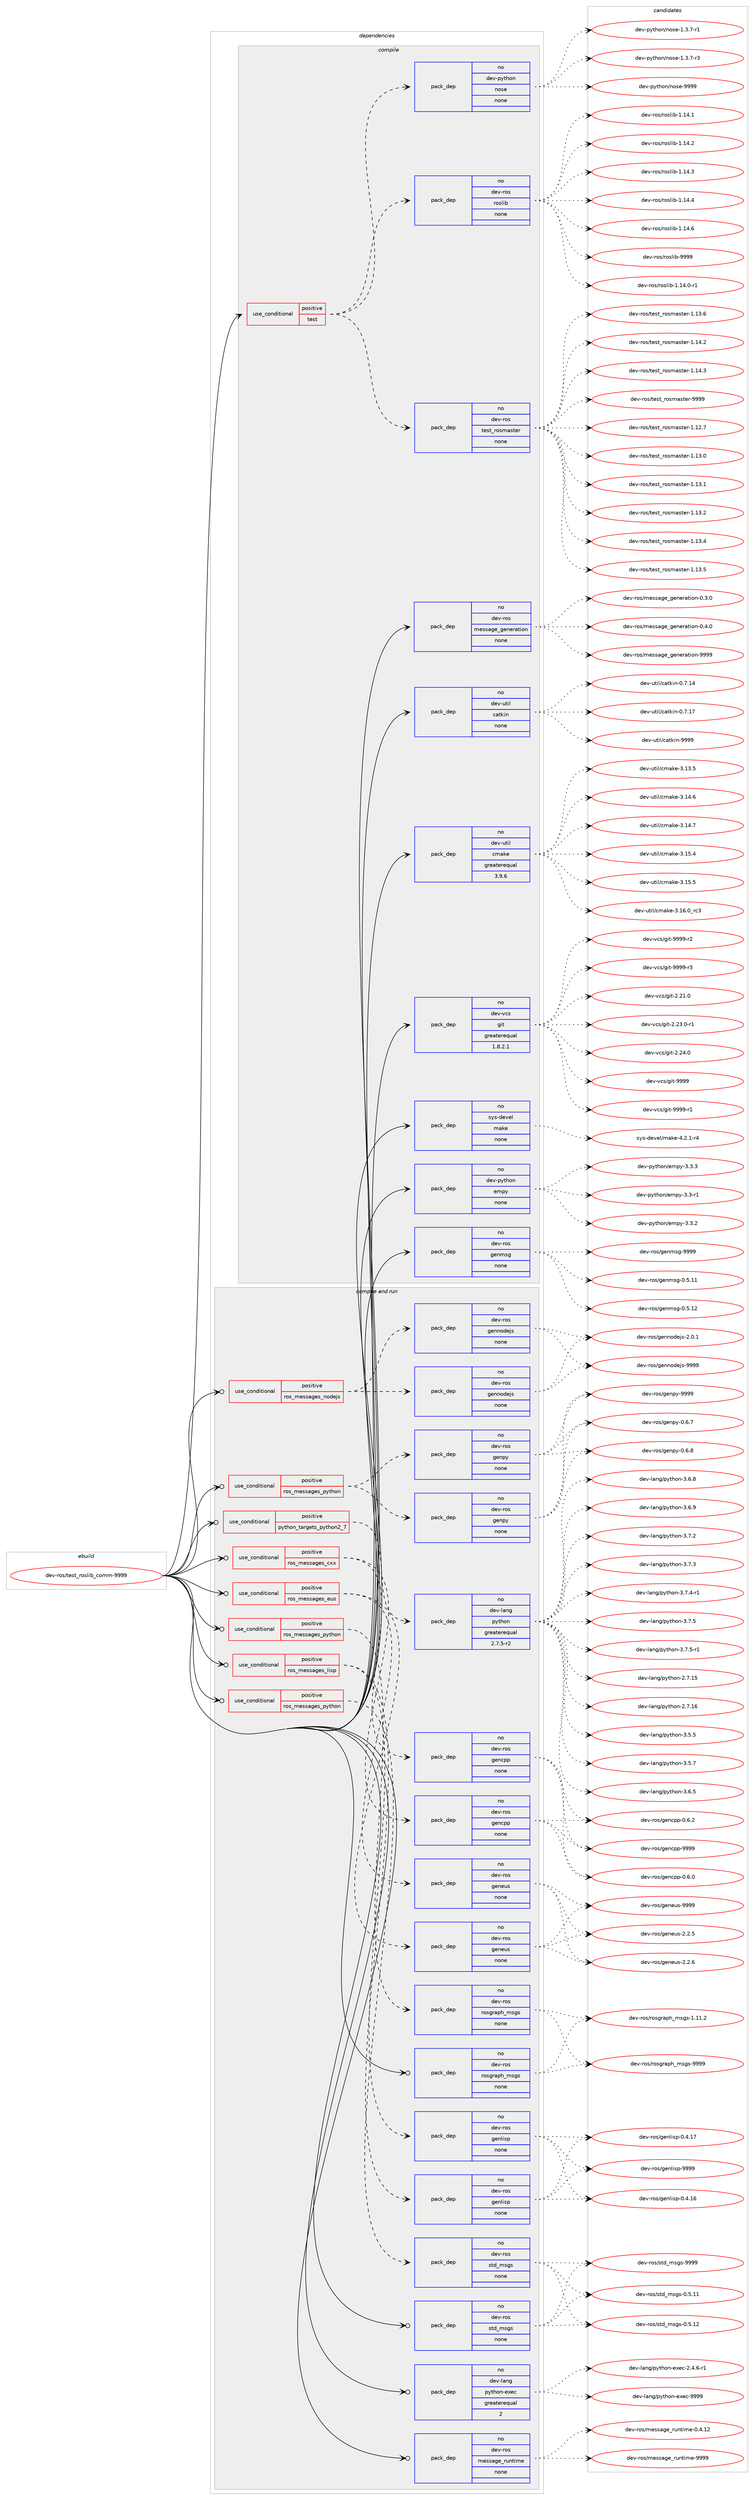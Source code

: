 digraph prolog {

# *************
# Graph options
# *************

newrank=true;
concentrate=true;
compound=true;
graph [rankdir=LR,fontname=Helvetica,fontsize=10,ranksep=1.5];#, ranksep=2.5, nodesep=0.2];
edge  [arrowhead=vee];
node  [fontname=Helvetica,fontsize=10];

# **********
# The ebuild
# **********

subgraph cluster_leftcol {
color=gray;
rank=same;
label=<<i>ebuild</i>>;
id [label="dev-ros/test_roslib_comm-9999", color=red, width=4, href="../dev-ros/test_roslib_comm-9999.svg"];
}

# ****************
# The dependencies
# ****************

subgraph cluster_midcol {
color=gray;
label=<<i>dependencies</i>>;
subgraph cluster_compile {
fillcolor="#eeeeee";
style=filled;
label=<<i>compile</i>>;
subgraph cond155866 {
dependency669283 [label=<<TABLE BORDER="0" CELLBORDER="1" CELLSPACING="0" CELLPADDING="4"><TR><TD ROWSPAN="3" CELLPADDING="10">use_conditional</TD></TR><TR><TD>positive</TD></TR><TR><TD>test</TD></TR></TABLE>>, shape=none, color=red];
subgraph pack501511 {
dependency669284 [label=<<TABLE BORDER="0" CELLBORDER="1" CELLSPACING="0" CELLPADDING="4" WIDTH="220"><TR><TD ROWSPAN="6" CELLPADDING="30">pack_dep</TD></TR><TR><TD WIDTH="110">no</TD></TR><TR><TD>dev-ros</TD></TR><TR><TD>roslib</TD></TR><TR><TD>none</TD></TR><TR><TD></TD></TR></TABLE>>, shape=none, color=blue];
}
dependency669283:e -> dependency669284:w [weight=20,style="dashed",arrowhead="vee"];
subgraph pack501512 {
dependency669285 [label=<<TABLE BORDER="0" CELLBORDER="1" CELLSPACING="0" CELLPADDING="4" WIDTH="220"><TR><TD ROWSPAN="6" CELLPADDING="30">pack_dep</TD></TR><TR><TD WIDTH="110">no</TD></TR><TR><TD>dev-python</TD></TR><TR><TD>nose</TD></TR><TR><TD>none</TD></TR><TR><TD></TD></TR></TABLE>>, shape=none, color=blue];
}
dependency669283:e -> dependency669285:w [weight=20,style="dashed",arrowhead="vee"];
subgraph pack501513 {
dependency669286 [label=<<TABLE BORDER="0" CELLBORDER="1" CELLSPACING="0" CELLPADDING="4" WIDTH="220"><TR><TD ROWSPAN="6" CELLPADDING="30">pack_dep</TD></TR><TR><TD WIDTH="110">no</TD></TR><TR><TD>dev-ros</TD></TR><TR><TD>test_rosmaster</TD></TR><TR><TD>none</TD></TR><TR><TD></TD></TR></TABLE>>, shape=none, color=blue];
}
dependency669283:e -> dependency669286:w [weight=20,style="dashed",arrowhead="vee"];
}
id:e -> dependency669283:w [weight=20,style="solid",arrowhead="vee"];
subgraph pack501514 {
dependency669287 [label=<<TABLE BORDER="0" CELLBORDER="1" CELLSPACING="0" CELLPADDING="4" WIDTH="220"><TR><TD ROWSPAN="6" CELLPADDING="30">pack_dep</TD></TR><TR><TD WIDTH="110">no</TD></TR><TR><TD>dev-python</TD></TR><TR><TD>empy</TD></TR><TR><TD>none</TD></TR><TR><TD></TD></TR></TABLE>>, shape=none, color=blue];
}
id:e -> dependency669287:w [weight=20,style="solid",arrowhead="vee"];
subgraph pack501515 {
dependency669288 [label=<<TABLE BORDER="0" CELLBORDER="1" CELLSPACING="0" CELLPADDING="4" WIDTH="220"><TR><TD ROWSPAN="6" CELLPADDING="30">pack_dep</TD></TR><TR><TD WIDTH="110">no</TD></TR><TR><TD>dev-ros</TD></TR><TR><TD>genmsg</TD></TR><TR><TD>none</TD></TR><TR><TD></TD></TR></TABLE>>, shape=none, color=blue];
}
id:e -> dependency669288:w [weight=20,style="solid",arrowhead="vee"];
subgraph pack501516 {
dependency669289 [label=<<TABLE BORDER="0" CELLBORDER="1" CELLSPACING="0" CELLPADDING="4" WIDTH="220"><TR><TD ROWSPAN="6" CELLPADDING="30">pack_dep</TD></TR><TR><TD WIDTH="110">no</TD></TR><TR><TD>dev-ros</TD></TR><TR><TD>message_generation</TD></TR><TR><TD>none</TD></TR><TR><TD></TD></TR></TABLE>>, shape=none, color=blue];
}
id:e -> dependency669289:w [weight=20,style="solid",arrowhead="vee"];
subgraph pack501517 {
dependency669290 [label=<<TABLE BORDER="0" CELLBORDER="1" CELLSPACING="0" CELLPADDING="4" WIDTH="220"><TR><TD ROWSPAN="6" CELLPADDING="30">pack_dep</TD></TR><TR><TD WIDTH="110">no</TD></TR><TR><TD>dev-util</TD></TR><TR><TD>catkin</TD></TR><TR><TD>none</TD></TR><TR><TD></TD></TR></TABLE>>, shape=none, color=blue];
}
id:e -> dependency669290:w [weight=20,style="solid",arrowhead="vee"];
subgraph pack501518 {
dependency669291 [label=<<TABLE BORDER="0" CELLBORDER="1" CELLSPACING="0" CELLPADDING="4" WIDTH="220"><TR><TD ROWSPAN="6" CELLPADDING="30">pack_dep</TD></TR><TR><TD WIDTH="110">no</TD></TR><TR><TD>dev-util</TD></TR><TR><TD>cmake</TD></TR><TR><TD>greaterequal</TD></TR><TR><TD>3.9.6</TD></TR></TABLE>>, shape=none, color=blue];
}
id:e -> dependency669291:w [weight=20,style="solid",arrowhead="vee"];
subgraph pack501519 {
dependency669292 [label=<<TABLE BORDER="0" CELLBORDER="1" CELLSPACING="0" CELLPADDING="4" WIDTH="220"><TR><TD ROWSPAN="6" CELLPADDING="30">pack_dep</TD></TR><TR><TD WIDTH="110">no</TD></TR><TR><TD>dev-vcs</TD></TR><TR><TD>git</TD></TR><TR><TD>greaterequal</TD></TR><TR><TD>1.8.2.1</TD></TR></TABLE>>, shape=none, color=blue];
}
id:e -> dependency669292:w [weight=20,style="solid",arrowhead="vee"];
subgraph pack501520 {
dependency669293 [label=<<TABLE BORDER="0" CELLBORDER="1" CELLSPACING="0" CELLPADDING="4" WIDTH="220"><TR><TD ROWSPAN="6" CELLPADDING="30">pack_dep</TD></TR><TR><TD WIDTH="110">no</TD></TR><TR><TD>sys-devel</TD></TR><TR><TD>make</TD></TR><TR><TD>none</TD></TR><TR><TD></TD></TR></TABLE>>, shape=none, color=blue];
}
id:e -> dependency669293:w [weight=20,style="solid",arrowhead="vee"];
}
subgraph cluster_compileandrun {
fillcolor="#eeeeee";
style=filled;
label=<<i>compile and run</i>>;
subgraph cond155867 {
dependency669294 [label=<<TABLE BORDER="0" CELLBORDER="1" CELLSPACING="0" CELLPADDING="4"><TR><TD ROWSPAN="3" CELLPADDING="10">use_conditional</TD></TR><TR><TD>positive</TD></TR><TR><TD>python_targets_python2_7</TD></TR></TABLE>>, shape=none, color=red];
subgraph pack501521 {
dependency669295 [label=<<TABLE BORDER="0" CELLBORDER="1" CELLSPACING="0" CELLPADDING="4" WIDTH="220"><TR><TD ROWSPAN="6" CELLPADDING="30">pack_dep</TD></TR><TR><TD WIDTH="110">no</TD></TR><TR><TD>dev-lang</TD></TR><TR><TD>python</TD></TR><TR><TD>greaterequal</TD></TR><TR><TD>2.7.5-r2</TD></TR></TABLE>>, shape=none, color=blue];
}
dependency669294:e -> dependency669295:w [weight=20,style="dashed",arrowhead="vee"];
}
id:e -> dependency669294:w [weight=20,style="solid",arrowhead="odotvee"];
subgraph cond155868 {
dependency669296 [label=<<TABLE BORDER="0" CELLBORDER="1" CELLSPACING="0" CELLPADDING="4"><TR><TD ROWSPAN="3" CELLPADDING="10">use_conditional</TD></TR><TR><TD>positive</TD></TR><TR><TD>ros_messages_cxx</TD></TR></TABLE>>, shape=none, color=red];
subgraph pack501522 {
dependency669297 [label=<<TABLE BORDER="0" CELLBORDER="1" CELLSPACING="0" CELLPADDING="4" WIDTH="220"><TR><TD ROWSPAN="6" CELLPADDING="30">pack_dep</TD></TR><TR><TD WIDTH="110">no</TD></TR><TR><TD>dev-ros</TD></TR><TR><TD>gencpp</TD></TR><TR><TD>none</TD></TR><TR><TD></TD></TR></TABLE>>, shape=none, color=blue];
}
dependency669296:e -> dependency669297:w [weight=20,style="dashed",arrowhead="vee"];
subgraph pack501523 {
dependency669298 [label=<<TABLE BORDER="0" CELLBORDER="1" CELLSPACING="0" CELLPADDING="4" WIDTH="220"><TR><TD ROWSPAN="6" CELLPADDING="30">pack_dep</TD></TR><TR><TD WIDTH="110">no</TD></TR><TR><TD>dev-ros</TD></TR><TR><TD>gencpp</TD></TR><TR><TD>none</TD></TR><TR><TD></TD></TR></TABLE>>, shape=none, color=blue];
}
dependency669296:e -> dependency669298:w [weight=20,style="dashed",arrowhead="vee"];
}
id:e -> dependency669296:w [weight=20,style="solid",arrowhead="odotvee"];
subgraph cond155869 {
dependency669299 [label=<<TABLE BORDER="0" CELLBORDER="1" CELLSPACING="0" CELLPADDING="4"><TR><TD ROWSPAN="3" CELLPADDING="10">use_conditional</TD></TR><TR><TD>positive</TD></TR><TR><TD>ros_messages_eus</TD></TR></TABLE>>, shape=none, color=red];
subgraph pack501524 {
dependency669300 [label=<<TABLE BORDER="0" CELLBORDER="1" CELLSPACING="0" CELLPADDING="4" WIDTH="220"><TR><TD ROWSPAN="6" CELLPADDING="30">pack_dep</TD></TR><TR><TD WIDTH="110">no</TD></TR><TR><TD>dev-ros</TD></TR><TR><TD>geneus</TD></TR><TR><TD>none</TD></TR><TR><TD></TD></TR></TABLE>>, shape=none, color=blue];
}
dependency669299:e -> dependency669300:w [weight=20,style="dashed",arrowhead="vee"];
subgraph pack501525 {
dependency669301 [label=<<TABLE BORDER="0" CELLBORDER="1" CELLSPACING="0" CELLPADDING="4" WIDTH="220"><TR><TD ROWSPAN="6" CELLPADDING="30">pack_dep</TD></TR><TR><TD WIDTH="110">no</TD></TR><TR><TD>dev-ros</TD></TR><TR><TD>geneus</TD></TR><TR><TD>none</TD></TR><TR><TD></TD></TR></TABLE>>, shape=none, color=blue];
}
dependency669299:e -> dependency669301:w [weight=20,style="dashed",arrowhead="vee"];
}
id:e -> dependency669299:w [weight=20,style="solid",arrowhead="odotvee"];
subgraph cond155870 {
dependency669302 [label=<<TABLE BORDER="0" CELLBORDER="1" CELLSPACING="0" CELLPADDING="4"><TR><TD ROWSPAN="3" CELLPADDING="10">use_conditional</TD></TR><TR><TD>positive</TD></TR><TR><TD>ros_messages_lisp</TD></TR></TABLE>>, shape=none, color=red];
subgraph pack501526 {
dependency669303 [label=<<TABLE BORDER="0" CELLBORDER="1" CELLSPACING="0" CELLPADDING="4" WIDTH="220"><TR><TD ROWSPAN="6" CELLPADDING="30">pack_dep</TD></TR><TR><TD WIDTH="110">no</TD></TR><TR><TD>dev-ros</TD></TR><TR><TD>genlisp</TD></TR><TR><TD>none</TD></TR><TR><TD></TD></TR></TABLE>>, shape=none, color=blue];
}
dependency669302:e -> dependency669303:w [weight=20,style="dashed",arrowhead="vee"];
subgraph pack501527 {
dependency669304 [label=<<TABLE BORDER="0" CELLBORDER="1" CELLSPACING="0" CELLPADDING="4" WIDTH="220"><TR><TD ROWSPAN="6" CELLPADDING="30">pack_dep</TD></TR><TR><TD WIDTH="110">no</TD></TR><TR><TD>dev-ros</TD></TR><TR><TD>genlisp</TD></TR><TR><TD>none</TD></TR><TR><TD></TD></TR></TABLE>>, shape=none, color=blue];
}
dependency669302:e -> dependency669304:w [weight=20,style="dashed",arrowhead="vee"];
}
id:e -> dependency669302:w [weight=20,style="solid",arrowhead="odotvee"];
subgraph cond155871 {
dependency669305 [label=<<TABLE BORDER="0" CELLBORDER="1" CELLSPACING="0" CELLPADDING="4"><TR><TD ROWSPAN="3" CELLPADDING="10">use_conditional</TD></TR><TR><TD>positive</TD></TR><TR><TD>ros_messages_nodejs</TD></TR></TABLE>>, shape=none, color=red];
subgraph pack501528 {
dependency669306 [label=<<TABLE BORDER="0" CELLBORDER="1" CELLSPACING="0" CELLPADDING="4" WIDTH="220"><TR><TD ROWSPAN="6" CELLPADDING="30">pack_dep</TD></TR><TR><TD WIDTH="110">no</TD></TR><TR><TD>dev-ros</TD></TR><TR><TD>gennodejs</TD></TR><TR><TD>none</TD></TR><TR><TD></TD></TR></TABLE>>, shape=none, color=blue];
}
dependency669305:e -> dependency669306:w [weight=20,style="dashed",arrowhead="vee"];
subgraph pack501529 {
dependency669307 [label=<<TABLE BORDER="0" CELLBORDER="1" CELLSPACING="0" CELLPADDING="4" WIDTH="220"><TR><TD ROWSPAN="6" CELLPADDING="30">pack_dep</TD></TR><TR><TD WIDTH="110">no</TD></TR><TR><TD>dev-ros</TD></TR><TR><TD>gennodejs</TD></TR><TR><TD>none</TD></TR><TR><TD></TD></TR></TABLE>>, shape=none, color=blue];
}
dependency669305:e -> dependency669307:w [weight=20,style="dashed",arrowhead="vee"];
}
id:e -> dependency669305:w [weight=20,style="solid",arrowhead="odotvee"];
subgraph cond155872 {
dependency669308 [label=<<TABLE BORDER="0" CELLBORDER="1" CELLSPACING="0" CELLPADDING="4"><TR><TD ROWSPAN="3" CELLPADDING="10">use_conditional</TD></TR><TR><TD>positive</TD></TR><TR><TD>ros_messages_python</TD></TR></TABLE>>, shape=none, color=red];
subgraph pack501530 {
dependency669309 [label=<<TABLE BORDER="0" CELLBORDER="1" CELLSPACING="0" CELLPADDING="4" WIDTH="220"><TR><TD ROWSPAN="6" CELLPADDING="30">pack_dep</TD></TR><TR><TD WIDTH="110">no</TD></TR><TR><TD>dev-ros</TD></TR><TR><TD>genpy</TD></TR><TR><TD>none</TD></TR><TR><TD></TD></TR></TABLE>>, shape=none, color=blue];
}
dependency669308:e -> dependency669309:w [weight=20,style="dashed",arrowhead="vee"];
subgraph pack501531 {
dependency669310 [label=<<TABLE BORDER="0" CELLBORDER="1" CELLSPACING="0" CELLPADDING="4" WIDTH="220"><TR><TD ROWSPAN="6" CELLPADDING="30">pack_dep</TD></TR><TR><TD WIDTH="110">no</TD></TR><TR><TD>dev-ros</TD></TR><TR><TD>genpy</TD></TR><TR><TD>none</TD></TR><TR><TD></TD></TR></TABLE>>, shape=none, color=blue];
}
dependency669308:e -> dependency669310:w [weight=20,style="dashed",arrowhead="vee"];
}
id:e -> dependency669308:w [weight=20,style="solid",arrowhead="odotvee"];
subgraph cond155873 {
dependency669311 [label=<<TABLE BORDER="0" CELLBORDER="1" CELLSPACING="0" CELLPADDING="4"><TR><TD ROWSPAN="3" CELLPADDING="10">use_conditional</TD></TR><TR><TD>positive</TD></TR><TR><TD>ros_messages_python</TD></TR></TABLE>>, shape=none, color=red];
subgraph pack501532 {
dependency669312 [label=<<TABLE BORDER="0" CELLBORDER="1" CELLSPACING="0" CELLPADDING="4" WIDTH="220"><TR><TD ROWSPAN="6" CELLPADDING="30">pack_dep</TD></TR><TR><TD WIDTH="110">no</TD></TR><TR><TD>dev-ros</TD></TR><TR><TD>rosgraph_msgs</TD></TR><TR><TD>none</TD></TR><TR><TD></TD></TR></TABLE>>, shape=none, color=blue];
}
dependency669311:e -> dependency669312:w [weight=20,style="dashed",arrowhead="vee"];
}
id:e -> dependency669311:w [weight=20,style="solid",arrowhead="odotvee"];
subgraph cond155874 {
dependency669313 [label=<<TABLE BORDER="0" CELLBORDER="1" CELLSPACING="0" CELLPADDING="4"><TR><TD ROWSPAN="3" CELLPADDING="10">use_conditional</TD></TR><TR><TD>positive</TD></TR><TR><TD>ros_messages_python</TD></TR></TABLE>>, shape=none, color=red];
subgraph pack501533 {
dependency669314 [label=<<TABLE BORDER="0" CELLBORDER="1" CELLSPACING="0" CELLPADDING="4" WIDTH="220"><TR><TD ROWSPAN="6" CELLPADDING="30">pack_dep</TD></TR><TR><TD WIDTH="110">no</TD></TR><TR><TD>dev-ros</TD></TR><TR><TD>std_msgs</TD></TR><TR><TD>none</TD></TR><TR><TD></TD></TR></TABLE>>, shape=none, color=blue];
}
dependency669313:e -> dependency669314:w [weight=20,style="dashed",arrowhead="vee"];
}
id:e -> dependency669313:w [weight=20,style="solid",arrowhead="odotvee"];
subgraph pack501534 {
dependency669315 [label=<<TABLE BORDER="0" CELLBORDER="1" CELLSPACING="0" CELLPADDING="4" WIDTH="220"><TR><TD ROWSPAN="6" CELLPADDING="30">pack_dep</TD></TR><TR><TD WIDTH="110">no</TD></TR><TR><TD>dev-lang</TD></TR><TR><TD>python-exec</TD></TR><TR><TD>greaterequal</TD></TR><TR><TD>2</TD></TR></TABLE>>, shape=none, color=blue];
}
id:e -> dependency669315:w [weight=20,style="solid",arrowhead="odotvee"];
subgraph pack501535 {
dependency669316 [label=<<TABLE BORDER="0" CELLBORDER="1" CELLSPACING="0" CELLPADDING="4" WIDTH="220"><TR><TD ROWSPAN="6" CELLPADDING="30">pack_dep</TD></TR><TR><TD WIDTH="110">no</TD></TR><TR><TD>dev-ros</TD></TR><TR><TD>message_runtime</TD></TR><TR><TD>none</TD></TR><TR><TD></TD></TR></TABLE>>, shape=none, color=blue];
}
id:e -> dependency669316:w [weight=20,style="solid",arrowhead="odotvee"];
subgraph pack501536 {
dependency669317 [label=<<TABLE BORDER="0" CELLBORDER="1" CELLSPACING="0" CELLPADDING="4" WIDTH="220"><TR><TD ROWSPAN="6" CELLPADDING="30">pack_dep</TD></TR><TR><TD WIDTH="110">no</TD></TR><TR><TD>dev-ros</TD></TR><TR><TD>rosgraph_msgs</TD></TR><TR><TD>none</TD></TR><TR><TD></TD></TR></TABLE>>, shape=none, color=blue];
}
id:e -> dependency669317:w [weight=20,style="solid",arrowhead="odotvee"];
subgraph pack501537 {
dependency669318 [label=<<TABLE BORDER="0" CELLBORDER="1" CELLSPACING="0" CELLPADDING="4" WIDTH="220"><TR><TD ROWSPAN="6" CELLPADDING="30">pack_dep</TD></TR><TR><TD WIDTH="110">no</TD></TR><TR><TD>dev-ros</TD></TR><TR><TD>std_msgs</TD></TR><TR><TD>none</TD></TR><TR><TD></TD></TR></TABLE>>, shape=none, color=blue];
}
id:e -> dependency669318:w [weight=20,style="solid",arrowhead="odotvee"];
}
subgraph cluster_run {
fillcolor="#eeeeee";
style=filled;
label=<<i>run</i>>;
}
}

# **************
# The candidates
# **************

subgraph cluster_choices {
rank=same;
color=gray;
label=<<i>candidates</i>>;

subgraph choice501511 {
color=black;
nodesep=1;
choice100101118451141111154711411111510810598454946495246484511449 [label="dev-ros/roslib-1.14.0-r1", color=red, width=4,href="../dev-ros/roslib-1.14.0-r1.svg"];
choice10010111845114111115471141111151081059845494649524649 [label="dev-ros/roslib-1.14.1", color=red, width=4,href="../dev-ros/roslib-1.14.1.svg"];
choice10010111845114111115471141111151081059845494649524650 [label="dev-ros/roslib-1.14.2", color=red, width=4,href="../dev-ros/roslib-1.14.2.svg"];
choice10010111845114111115471141111151081059845494649524651 [label="dev-ros/roslib-1.14.3", color=red, width=4,href="../dev-ros/roslib-1.14.3.svg"];
choice10010111845114111115471141111151081059845494649524652 [label="dev-ros/roslib-1.14.4", color=red, width=4,href="../dev-ros/roslib-1.14.4.svg"];
choice10010111845114111115471141111151081059845494649524654 [label="dev-ros/roslib-1.14.6", color=red, width=4,href="../dev-ros/roslib-1.14.6.svg"];
choice1001011184511411111547114111115108105984557575757 [label="dev-ros/roslib-9999", color=red, width=4,href="../dev-ros/roslib-9999.svg"];
dependency669284:e -> choice100101118451141111154711411111510810598454946495246484511449:w [style=dotted,weight="100"];
dependency669284:e -> choice10010111845114111115471141111151081059845494649524649:w [style=dotted,weight="100"];
dependency669284:e -> choice10010111845114111115471141111151081059845494649524650:w [style=dotted,weight="100"];
dependency669284:e -> choice10010111845114111115471141111151081059845494649524651:w [style=dotted,weight="100"];
dependency669284:e -> choice10010111845114111115471141111151081059845494649524652:w [style=dotted,weight="100"];
dependency669284:e -> choice10010111845114111115471141111151081059845494649524654:w [style=dotted,weight="100"];
dependency669284:e -> choice1001011184511411111547114111115108105984557575757:w [style=dotted,weight="100"];
}
subgraph choice501512 {
color=black;
nodesep=1;
choice10010111845112121116104111110471101111151014549465146554511449 [label="dev-python/nose-1.3.7-r1", color=red, width=4,href="../dev-python/nose-1.3.7-r1.svg"];
choice10010111845112121116104111110471101111151014549465146554511451 [label="dev-python/nose-1.3.7-r3", color=red, width=4,href="../dev-python/nose-1.3.7-r3.svg"];
choice10010111845112121116104111110471101111151014557575757 [label="dev-python/nose-9999", color=red, width=4,href="../dev-python/nose-9999.svg"];
dependency669285:e -> choice10010111845112121116104111110471101111151014549465146554511449:w [style=dotted,weight="100"];
dependency669285:e -> choice10010111845112121116104111110471101111151014549465146554511451:w [style=dotted,weight="100"];
dependency669285:e -> choice10010111845112121116104111110471101111151014557575757:w [style=dotted,weight="100"];
}
subgraph choice501513 {
color=black;
nodesep=1;
choice1001011184511411111547116101115116951141111151099711511610111445494649504655 [label="dev-ros/test_rosmaster-1.12.7", color=red, width=4,href="../dev-ros/test_rosmaster-1.12.7.svg"];
choice1001011184511411111547116101115116951141111151099711511610111445494649514648 [label="dev-ros/test_rosmaster-1.13.0", color=red, width=4,href="../dev-ros/test_rosmaster-1.13.0.svg"];
choice1001011184511411111547116101115116951141111151099711511610111445494649514649 [label="dev-ros/test_rosmaster-1.13.1", color=red, width=4,href="../dev-ros/test_rosmaster-1.13.1.svg"];
choice1001011184511411111547116101115116951141111151099711511610111445494649514650 [label="dev-ros/test_rosmaster-1.13.2", color=red, width=4,href="../dev-ros/test_rosmaster-1.13.2.svg"];
choice1001011184511411111547116101115116951141111151099711511610111445494649514652 [label="dev-ros/test_rosmaster-1.13.4", color=red, width=4,href="../dev-ros/test_rosmaster-1.13.4.svg"];
choice1001011184511411111547116101115116951141111151099711511610111445494649514653 [label="dev-ros/test_rosmaster-1.13.5", color=red, width=4,href="../dev-ros/test_rosmaster-1.13.5.svg"];
choice1001011184511411111547116101115116951141111151099711511610111445494649514654 [label="dev-ros/test_rosmaster-1.13.6", color=red, width=4,href="../dev-ros/test_rosmaster-1.13.6.svg"];
choice1001011184511411111547116101115116951141111151099711511610111445494649524650 [label="dev-ros/test_rosmaster-1.14.2", color=red, width=4,href="../dev-ros/test_rosmaster-1.14.2.svg"];
choice1001011184511411111547116101115116951141111151099711511610111445494649524651 [label="dev-ros/test_rosmaster-1.14.3", color=red, width=4,href="../dev-ros/test_rosmaster-1.14.3.svg"];
choice100101118451141111154711610111511695114111115109971151161011144557575757 [label="dev-ros/test_rosmaster-9999", color=red, width=4,href="../dev-ros/test_rosmaster-9999.svg"];
dependency669286:e -> choice1001011184511411111547116101115116951141111151099711511610111445494649504655:w [style=dotted,weight="100"];
dependency669286:e -> choice1001011184511411111547116101115116951141111151099711511610111445494649514648:w [style=dotted,weight="100"];
dependency669286:e -> choice1001011184511411111547116101115116951141111151099711511610111445494649514649:w [style=dotted,weight="100"];
dependency669286:e -> choice1001011184511411111547116101115116951141111151099711511610111445494649514650:w [style=dotted,weight="100"];
dependency669286:e -> choice1001011184511411111547116101115116951141111151099711511610111445494649514652:w [style=dotted,weight="100"];
dependency669286:e -> choice1001011184511411111547116101115116951141111151099711511610111445494649514653:w [style=dotted,weight="100"];
dependency669286:e -> choice1001011184511411111547116101115116951141111151099711511610111445494649514654:w [style=dotted,weight="100"];
dependency669286:e -> choice1001011184511411111547116101115116951141111151099711511610111445494649524650:w [style=dotted,weight="100"];
dependency669286:e -> choice1001011184511411111547116101115116951141111151099711511610111445494649524651:w [style=dotted,weight="100"];
dependency669286:e -> choice100101118451141111154711610111511695114111115109971151161011144557575757:w [style=dotted,weight="100"];
}
subgraph choice501514 {
color=black;
nodesep=1;
choice1001011184511212111610411111047101109112121455146514511449 [label="dev-python/empy-3.3-r1", color=red, width=4,href="../dev-python/empy-3.3-r1.svg"];
choice1001011184511212111610411111047101109112121455146514650 [label="dev-python/empy-3.3.2", color=red, width=4,href="../dev-python/empy-3.3.2.svg"];
choice1001011184511212111610411111047101109112121455146514651 [label="dev-python/empy-3.3.3", color=red, width=4,href="../dev-python/empy-3.3.3.svg"];
dependency669287:e -> choice1001011184511212111610411111047101109112121455146514511449:w [style=dotted,weight="100"];
dependency669287:e -> choice1001011184511212111610411111047101109112121455146514650:w [style=dotted,weight="100"];
dependency669287:e -> choice1001011184511212111610411111047101109112121455146514651:w [style=dotted,weight="100"];
}
subgraph choice501515 {
color=black;
nodesep=1;
choice100101118451141111154710310111010911510345484653464949 [label="dev-ros/genmsg-0.5.11", color=red, width=4,href="../dev-ros/genmsg-0.5.11.svg"];
choice100101118451141111154710310111010911510345484653464950 [label="dev-ros/genmsg-0.5.12", color=red, width=4,href="../dev-ros/genmsg-0.5.12.svg"];
choice10010111845114111115471031011101091151034557575757 [label="dev-ros/genmsg-9999", color=red, width=4,href="../dev-ros/genmsg-9999.svg"];
dependency669288:e -> choice100101118451141111154710310111010911510345484653464949:w [style=dotted,weight="100"];
dependency669288:e -> choice100101118451141111154710310111010911510345484653464950:w [style=dotted,weight="100"];
dependency669288:e -> choice10010111845114111115471031011101091151034557575757:w [style=dotted,weight="100"];
}
subgraph choice501516 {
color=black;
nodesep=1;
choice1001011184511411111547109101115115971031019510310111010111497116105111110454846514648 [label="dev-ros/message_generation-0.3.0", color=red, width=4,href="../dev-ros/message_generation-0.3.0.svg"];
choice1001011184511411111547109101115115971031019510310111010111497116105111110454846524648 [label="dev-ros/message_generation-0.4.0", color=red, width=4,href="../dev-ros/message_generation-0.4.0.svg"];
choice10010111845114111115471091011151159710310195103101110101114971161051111104557575757 [label="dev-ros/message_generation-9999", color=red, width=4,href="../dev-ros/message_generation-9999.svg"];
dependency669289:e -> choice1001011184511411111547109101115115971031019510310111010111497116105111110454846514648:w [style=dotted,weight="100"];
dependency669289:e -> choice1001011184511411111547109101115115971031019510310111010111497116105111110454846524648:w [style=dotted,weight="100"];
dependency669289:e -> choice10010111845114111115471091011151159710310195103101110101114971161051111104557575757:w [style=dotted,weight="100"];
}
subgraph choice501517 {
color=black;
nodesep=1;
choice1001011184511711610510847999711610710511045484655464952 [label="dev-util/catkin-0.7.14", color=red, width=4,href="../dev-util/catkin-0.7.14.svg"];
choice1001011184511711610510847999711610710511045484655464955 [label="dev-util/catkin-0.7.17", color=red, width=4,href="../dev-util/catkin-0.7.17.svg"];
choice100101118451171161051084799971161071051104557575757 [label="dev-util/catkin-9999", color=red, width=4,href="../dev-util/catkin-9999.svg"];
dependency669290:e -> choice1001011184511711610510847999711610710511045484655464952:w [style=dotted,weight="100"];
dependency669290:e -> choice1001011184511711610510847999711610710511045484655464955:w [style=dotted,weight="100"];
dependency669290:e -> choice100101118451171161051084799971161071051104557575757:w [style=dotted,weight="100"];
}
subgraph choice501518 {
color=black;
nodesep=1;
choice1001011184511711610510847991099710710145514649514653 [label="dev-util/cmake-3.13.5", color=red, width=4,href="../dev-util/cmake-3.13.5.svg"];
choice1001011184511711610510847991099710710145514649524654 [label="dev-util/cmake-3.14.6", color=red, width=4,href="../dev-util/cmake-3.14.6.svg"];
choice1001011184511711610510847991099710710145514649524655 [label="dev-util/cmake-3.14.7", color=red, width=4,href="../dev-util/cmake-3.14.7.svg"];
choice1001011184511711610510847991099710710145514649534652 [label="dev-util/cmake-3.15.4", color=red, width=4,href="../dev-util/cmake-3.15.4.svg"];
choice1001011184511711610510847991099710710145514649534653 [label="dev-util/cmake-3.15.5", color=red, width=4,href="../dev-util/cmake-3.15.5.svg"];
choice1001011184511711610510847991099710710145514649544648951149951 [label="dev-util/cmake-3.16.0_rc3", color=red, width=4,href="../dev-util/cmake-3.16.0_rc3.svg"];
dependency669291:e -> choice1001011184511711610510847991099710710145514649514653:w [style=dotted,weight="100"];
dependency669291:e -> choice1001011184511711610510847991099710710145514649524654:w [style=dotted,weight="100"];
dependency669291:e -> choice1001011184511711610510847991099710710145514649524655:w [style=dotted,weight="100"];
dependency669291:e -> choice1001011184511711610510847991099710710145514649534652:w [style=dotted,weight="100"];
dependency669291:e -> choice1001011184511711610510847991099710710145514649534653:w [style=dotted,weight="100"];
dependency669291:e -> choice1001011184511711610510847991099710710145514649544648951149951:w [style=dotted,weight="100"];
}
subgraph choice501519 {
color=black;
nodesep=1;
choice10010111845118991154710310511645504650494648 [label="dev-vcs/git-2.21.0", color=red, width=4,href="../dev-vcs/git-2.21.0.svg"];
choice100101118451189911547103105116455046505146484511449 [label="dev-vcs/git-2.23.0-r1", color=red, width=4,href="../dev-vcs/git-2.23.0-r1.svg"];
choice10010111845118991154710310511645504650524648 [label="dev-vcs/git-2.24.0", color=red, width=4,href="../dev-vcs/git-2.24.0.svg"];
choice1001011184511899115471031051164557575757 [label="dev-vcs/git-9999", color=red, width=4,href="../dev-vcs/git-9999.svg"];
choice10010111845118991154710310511645575757574511449 [label="dev-vcs/git-9999-r1", color=red, width=4,href="../dev-vcs/git-9999-r1.svg"];
choice10010111845118991154710310511645575757574511450 [label="dev-vcs/git-9999-r2", color=red, width=4,href="../dev-vcs/git-9999-r2.svg"];
choice10010111845118991154710310511645575757574511451 [label="dev-vcs/git-9999-r3", color=red, width=4,href="../dev-vcs/git-9999-r3.svg"];
dependency669292:e -> choice10010111845118991154710310511645504650494648:w [style=dotted,weight="100"];
dependency669292:e -> choice100101118451189911547103105116455046505146484511449:w [style=dotted,weight="100"];
dependency669292:e -> choice10010111845118991154710310511645504650524648:w [style=dotted,weight="100"];
dependency669292:e -> choice1001011184511899115471031051164557575757:w [style=dotted,weight="100"];
dependency669292:e -> choice10010111845118991154710310511645575757574511449:w [style=dotted,weight="100"];
dependency669292:e -> choice10010111845118991154710310511645575757574511450:w [style=dotted,weight="100"];
dependency669292:e -> choice10010111845118991154710310511645575757574511451:w [style=dotted,weight="100"];
}
subgraph choice501520 {
color=black;
nodesep=1;
choice1151211154510010111810110847109971071014552465046494511452 [label="sys-devel/make-4.2.1-r4", color=red, width=4,href="../sys-devel/make-4.2.1-r4.svg"];
dependency669293:e -> choice1151211154510010111810110847109971071014552465046494511452:w [style=dotted,weight="100"];
}
subgraph choice501521 {
color=black;
nodesep=1;
choice10010111845108971101034711212111610411111045504655464953 [label="dev-lang/python-2.7.15", color=red, width=4,href="../dev-lang/python-2.7.15.svg"];
choice10010111845108971101034711212111610411111045504655464954 [label="dev-lang/python-2.7.16", color=red, width=4,href="../dev-lang/python-2.7.16.svg"];
choice100101118451089711010347112121116104111110455146534653 [label="dev-lang/python-3.5.5", color=red, width=4,href="../dev-lang/python-3.5.5.svg"];
choice100101118451089711010347112121116104111110455146534655 [label="dev-lang/python-3.5.7", color=red, width=4,href="../dev-lang/python-3.5.7.svg"];
choice100101118451089711010347112121116104111110455146544653 [label="dev-lang/python-3.6.5", color=red, width=4,href="../dev-lang/python-3.6.5.svg"];
choice100101118451089711010347112121116104111110455146544656 [label="dev-lang/python-3.6.8", color=red, width=4,href="../dev-lang/python-3.6.8.svg"];
choice100101118451089711010347112121116104111110455146544657 [label="dev-lang/python-3.6.9", color=red, width=4,href="../dev-lang/python-3.6.9.svg"];
choice100101118451089711010347112121116104111110455146554650 [label="dev-lang/python-3.7.2", color=red, width=4,href="../dev-lang/python-3.7.2.svg"];
choice100101118451089711010347112121116104111110455146554651 [label="dev-lang/python-3.7.3", color=red, width=4,href="../dev-lang/python-3.7.3.svg"];
choice1001011184510897110103471121211161041111104551465546524511449 [label="dev-lang/python-3.7.4-r1", color=red, width=4,href="../dev-lang/python-3.7.4-r1.svg"];
choice100101118451089711010347112121116104111110455146554653 [label="dev-lang/python-3.7.5", color=red, width=4,href="../dev-lang/python-3.7.5.svg"];
choice1001011184510897110103471121211161041111104551465546534511449 [label="dev-lang/python-3.7.5-r1", color=red, width=4,href="../dev-lang/python-3.7.5-r1.svg"];
dependency669295:e -> choice10010111845108971101034711212111610411111045504655464953:w [style=dotted,weight="100"];
dependency669295:e -> choice10010111845108971101034711212111610411111045504655464954:w [style=dotted,weight="100"];
dependency669295:e -> choice100101118451089711010347112121116104111110455146534653:w [style=dotted,weight="100"];
dependency669295:e -> choice100101118451089711010347112121116104111110455146534655:w [style=dotted,weight="100"];
dependency669295:e -> choice100101118451089711010347112121116104111110455146544653:w [style=dotted,weight="100"];
dependency669295:e -> choice100101118451089711010347112121116104111110455146544656:w [style=dotted,weight="100"];
dependency669295:e -> choice100101118451089711010347112121116104111110455146544657:w [style=dotted,weight="100"];
dependency669295:e -> choice100101118451089711010347112121116104111110455146554650:w [style=dotted,weight="100"];
dependency669295:e -> choice100101118451089711010347112121116104111110455146554651:w [style=dotted,weight="100"];
dependency669295:e -> choice1001011184510897110103471121211161041111104551465546524511449:w [style=dotted,weight="100"];
dependency669295:e -> choice100101118451089711010347112121116104111110455146554653:w [style=dotted,weight="100"];
dependency669295:e -> choice1001011184510897110103471121211161041111104551465546534511449:w [style=dotted,weight="100"];
}
subgraph choice501522 {
color=black;
nodesep=1;
choice100101118451141111154710310111099112112454846544648 [label="dev-ros/gencpp-0.6.0", color=red, width=4,href="../dev-ros/gencpp-0.6.0.svg"];
choice100101118451141111154710310111099112112454846544650 [label="dev-ros/gencpp-0.6.2", color=red, width=4,href="../dev-ros/gencpp-0.6.2.svg"];
choice1001011184511411111547103101110991121124557575757 [label="dev-ros/gencpp-9999", color=red, width=4,href="../dev-ros/gencpp-9999.svg"];
dependency669297:e -> choice100101118451141111154710310111099112112454846544648:w [style=dotted,weight="100"];
dependency669297:e -> choice100101118451141111154710310111099112112454846544650:w [style=dotted,weight="100"];
dependency669297:e -> choice1001011184511411111547103101110991121124557575757:w [style=dotted,weight="100"];
}
subgraph choice501523 {
color=black;
nodesep=1;
choice100101118451141111154710310111099112112454846544648 [label="dev-ros/gencpp-0.6.0", color=red, width=4,href="../dev-ros/gencpp-0.6.0.svg"];
choice100101118451141111154710310111099112112454846544650 [label="dev-ros/gencpp-0.6.2", color=red, width=4,href="../dev-ros/gencpp-0.6.2.svg"];
choice1001011184511411111547103101110991121124557575757 [label="dev-ros/gencpp-9999", color=red, width=4,href="../dev-ros/gencpp-9999.svg"];
dependency669298:e -> choice100101118451141111154710310111099112112454846544648:w [style=dotted,weight="100"];
dependency669298:e -> choice100101118451141111154710310111099112112454846544650:w [style=dotted,weight="100"];
dependency669298:e -> choice1001011184511411111547103101110991121124557575757:w [style=dotted,weight="100"];
}
subgraph choice501524 {
color=black;
nodesep=1;
choice1001011184511411111547103101110101117115455046504653 [label="dev-ros/geneus-2.2.5", color=red, width=4,href="../dev-ros/geneus-2.2.5.svg"];
choice1001011184511411111547103101110101117115455046504654 [label="dev-ros/geneus-2.2.6", color=red, width=4,href="../dev-ros/geneus-2.2.6.svg"];
choice10010111845114111115471031011101011171154557575757 [label="dev-ros/geneus-9999", color=red, width=4,href="../dev-ros/geneus-9999.svg"];
dependency669300:e -> choice1001011184511411111547103101110101117115455046504653:w [style=dotted,weight="100"];
dependency669300:e -> choice1001011184511411111547103101110101117115455046504654:w [style=dotted,weight="100"];
dependency669300:e -> choice10010111845114111115471031011101011171154557575757:w [style=dotted,weight="100"];
}
subgraph choice501525 {
color=black;
nodesep=1;
choice1001011184511411111547103101110101117115455046504653 [label="dev-ros/geneus-2.2.5", color=red, width=4,href="../dev-ros/geneus-2.2.5.svg"];
choice1001011184511411111547103101110101117115455046504654 [label="dev-ros/geneus-2.2.6", color=red, width=4,href="../dev-ros/geneus-2.2.6.svg"];
choice10010111845114111115471031011101011171154557575757 [label="dev-ros/geneus-9999", color=red, width=4,href="../dev-ros/geneus-9999.svg"];
dependency669301:e -> choice1001011184511411111547103101110101117115455046504653:w [style=dotted,weight="100"];
dependency669301:e -> choice1001011184511411111547103101110101117115455046504654:w [style=dotted,weight="100"];
dependency669301:e -> choice10010111845114111115471031011101011171154557575757:w [style=dotted,weight="100"];
}
subgraph choice501526 {
color=black;
nodesep=1;
choice100101118451141111154710310111010810511511245484652464954 [label="dev-ros/genlisp-0.4.16", color=red, width=4,href="../dev-ros/genlisp-0.4.16.svg"];
choice100101118451141111154710310111010810511511245484652464955 [label="dev-ros/genlisp-0.4.17", color=red, width=4,href="../dev-ros/genlisp-0.4.17.svg"];
choice10010111845114111115471031011101081051151124557575757 [label="dev-ros/genlisp-9999", color=red, width=4,href="../dev-ros/genlisp-9999.svg"];
dependency669303:e -> choice100101118451141111154710310111010810511511245484652464954:w [style=dotted,weight="100"];
dependency669303:e -> choice100101118451141111154710310111010810511511245484652464955:w [style=dotted,weight="100"];
dependency669303:e -> choice10010111845114111115471031011101081051151124557575757:w [style=dotted,weight="100"];
}
subgraph choice501527 {
color=black;
nodesep=1;
choice100101118451141111154710310111010810511511245484652464954 [label="dev-ros/genlisp-0.4.16", color=red, width=4,href="../dev-ros/genlisp-0.4.16.svg"];
choice100101118451141111154710310111010810511511245484652464955 [label="dev-ros/genlisp-0.4.17", color=red, width=4,href="../dev-ros/genlisp-0.4.17.svg"];
choice10010111845114111115471031011101081051151124557575757 [label="dev-ros/genlisp-9999", color=red, width=4,href="../dev-ros/genlisp-9999.svg"];
dependency669304:e -> choice100101118451141111154710310111010810511511245484652464954:w [style=dotted,weight="100"];
dependency669304:e -> choice100101118451141111154710310111010810511511245484652464955:w [style=dotted,weight="100"];
dependency669304:e -> choice10010111845114111115471031011101081051151124557575757:w [style=dotted,weight="100"];
}
subgraph choice501528 {
color=black;
nodesep=1;
choice1001011184511411111547103101110110111100101106115455046484649 [label="dev-ros/gennodejs-2.0.1", color=red, width=4,href="../dev-ros/gennodejs-2.0.1.svg"];
choice10010111845114111115471031011101101111001011061154557575757 [label="dev-ros/gennodejs-9999", color=red, width=4,href="../dev-ros/gennodejs-9999.svg"];
dependency669306:e -> choice1001011184511411111547103101110110111100101106115455046484649:w [style=dotted,weight="100"];
dependency669306:e -> choice10010111845114111115471031011101101111001011061154557575757:w [style=dotted,weight="100"];
}
subgraph choice501529 {
color=black;
nodesep=1;
choice1001011184511411111547103101110110111100101106115455046484649 [label="dev-ros/gennodejs-2.0.1", color=red, width=4,href="../dev-ros/gennodejs-2.0.1.svg"];
choice10010111845114111115471031011101101111001011061154557575757 [label="dev-ros/gennodejs-9999", color=red, width=4,href="../dev-ros/gennodejs-9999.svg"];
dependency669307:e -> choice1001011184511411111547103101110110111100101106115455046484649:w [style=dotted,weight="100"];
dependency669307:e -> choice10010111845114111115471031011101101111001011061154557575757:w [style=dotted,weight="100"];
}
subgraph choice501530 {
color=black;
nodesep=1;
choice1001011184511411111547103101110112121454846544655 [label="dev-ros/genpy-0.6.7", color=red, width=4,href="../dev-ros/genpy-0.6.7.svg"];
choice1001011184511411111547103101110112121454846544656 [label="dev-ros/genpy-0.6.8", color=red, width=4,href="../dev-ros/genpy-0.6.8.svg"];
choice10010111845114111115471031011101121214557575757 [label="dev-ros/genpy-9999", color=red, width=4,href="../dev-ros/genpy-9999.svg"];
dependency669309:e -> choice1001011184511411111547103101110112121454846544655:w [style=dotted,weight="100"];
dependency669309:e -> choice1001011184511411111547103101110112121454846544656:w [style=dotted,weight="100"];
dependency669309:e -> choice10010111845114111115471031011101121214557575757:w [style=dotted,weight="100"];
}
subgraph choice501531 {
color=black;
nodesep=1;
choice1001011184511411111547103101110112121454846544655 [label="dev-ros/genpy-0.6.7", color=red, width=4,href="../dev-ros/genpy-0.6.7.svg"];
choice1001011184511411111547103101110112121454846544656 [label="dev-ros/genpy-0.6.8", color=red, width=4,href="../dev-ros/genpy-0.6.8.svg"];
choice10010111845114111115471031011101121214557575757 [label="dev-ros/genpy-9999", color=red, width=4,href="../dev-ros/genpy-9999.svg"];
dependency669310:e -> choice1001011184511411111547103101110112121454846544655:w [style=dotted,weight="100"];
dependency669310:e -> choice1001011184511411111547103101110112121454846544656:w [style=dotted,weight="100"];
dependency669310:e -> choice10010111845114111115471031011101121214557575757:w [style=dotted,weight="100"];
}
subgraph choice501532 {
color=black;
nodesep=1;
choice1001011184511411111547114111115103114971121049510911510311545494649494650 [label="dev-ros/rosgraph_msgs-1.11.2", color=red, width=4,href="../dev-ros/rosgraph_msgs-1.11.2.svg"];
choice100101118451141111154711411111510311497112104951091151031154557575757 [label="dev-ros/rosgraph_msgs-9999", color=red, width=4,href="../dev-ros/rosgraph_msgs-9999.svg"];
dependency669312:e -> choice1001011184511411111547114111115103114971121049510911510311545494649494650:w [style=dotted,weight="100"];
dependency669312:e -> choice100101118451141111154711411111510311497112104951091151031154557575757:w [style=dotted,weight="100"];
}
subgraph choice501533 {
color=black;
nodesep=1;
choice10010111845114111115471151161009510911510311545484653464949 [label="dev-ros/std_msgs-0.5.11", color=red, width=4,href="../dev-ros/std_msgs-0.5.11.svg"];
choice10010111845114111115471151161009510911510311545484653464950 [label="dev-ros/std_msgs-0.5.12", color=red, width=4,href="../dev-ros/std_msgs-0.5.12.svg"];
choice1001011184511411111547115116100951091151031154557575757 [label="dev-ros/std_msgs-9999", color=red, width=4,href="../dev-ros/std_msgs-9999.svg"];
dependency669314:e -> choice10010111845114111115471151161009510911510311545484653464949:w [style=dotted,weight="100"];
dependency669314:e -> choice10010111845114111115471151161009510911510311545484653464950:w [style=dotted,weight="100"];
dependency669314:e -> choice1001011184511411111547115116100951091151031154557575757:w [style=dotted,weight="100"];
}
subgraph choice501534 {
color=black;
nodesep=1;
choice10010111845108971101034711212111610411111045101120101994550465246544511449 [label="dev-lang/python-exec-2.4.6-r1", color=red, width=4,href="../dev-lang/python-exec-2.4.6-r1.svg"];
choice10010111845108971101034711212111610411111045101120101994557575757 [label="dev-lang/python-exec-9999", color=red, width=4,href="../dev-lang/python-exec-9999.svg"];
dependency669315:e -> choice10010111845108971101034711212111610411111045101120101994550465246544511449:w [style=dotted,weight="100"];
dependency669315:e -> choice10010111845108971101034711212111610411111045101120101994557575757:w [style=dotted,weight="100"];
}
subgraph choice501535 {
color=black;
nodesep=1;
choice1001011184511411111547109101115115971031019511411711011610510910145484652464950 [label="dev-ros/message_runtime-0.4.12", color=red, width=4,href="../dev-ros/message_runtime-0.4.12.svg"];
choice100101118451141111154710910111511597103101951141171101161051091014557575757 [label="dev-ros/message_runtime-9999", color=red, width=4,href="../dev-ros/message_runtime-9999.svg"];
dependency669316:e -> choice1001011184511411111547109101115115971031019511411711011610510910145484652464950:w [style=dotted,weight="100"];
dependency669316:e -> choice100101118451141111154710910111511597103101951141171101161051091014557575757:w [style=dotted,weight="100"];
}
subgraph choice501536 {
color=black;
nodesep=1;
choice1001011184511411111547114111115103114971121049510911510311545494649494650 [label="dev-ros/rosgraph_msgs-1.11.2", color=red, width=4,href="../dev-ros/rosgraph_msgs-1.11.2.svg"];
choice100101118451141111154711411111510311497112104951091151031154557575757 [label="dev-ros/rosgraph_msgs-9999", color=red, width=4,href="../dev-ros/rosgraph_msgs-9999.svg"];
dependency669317:e -> choice1001011184511411111547114111115103114971121049510911510311545494649494650:w [style=dotted,weight="100"];
dependency669317:e -> choice100101118451141111154711411111510311497112104951091151031154557575757:w [style=dotted,weight="100"];
}
subgraph choice501537 {
color=black;
nodesep=1;
choice10010111845114111115471151161009510911510311545484653464949 [label="dev-ros/std_msgs-0.5.11", color=red, width=4,href="../dev-ros/std_msgs-0.5.11.svg"];
choice10010111845114111115471151161009510911510311545484653464950 [label="dev-ros/std_msgs-0.5.12", color=red, width=4,href="../dev-ros/std_msgs-0.5.12.svg"];
choice1001011184511411111547115116100951091151031154557575757 [label="dev-ros/std_msgs-9999", color=red, width=4,href="../dev-ros/std_msgs-9999.svg"];
dependency669318:e -> choice10010111845114111115471151161009510911510311545484653464949:w [style=dotted,weight="100"];
dependency669318:e -> choice10010111845114111115471151161009510911510311545484653464950:w [style=dotted,weight="100"];
dependency669318:e -> choice1001011184511411111547115116100951091151031154557575757:w [style=dotted,weight="100"];
}
}

}
